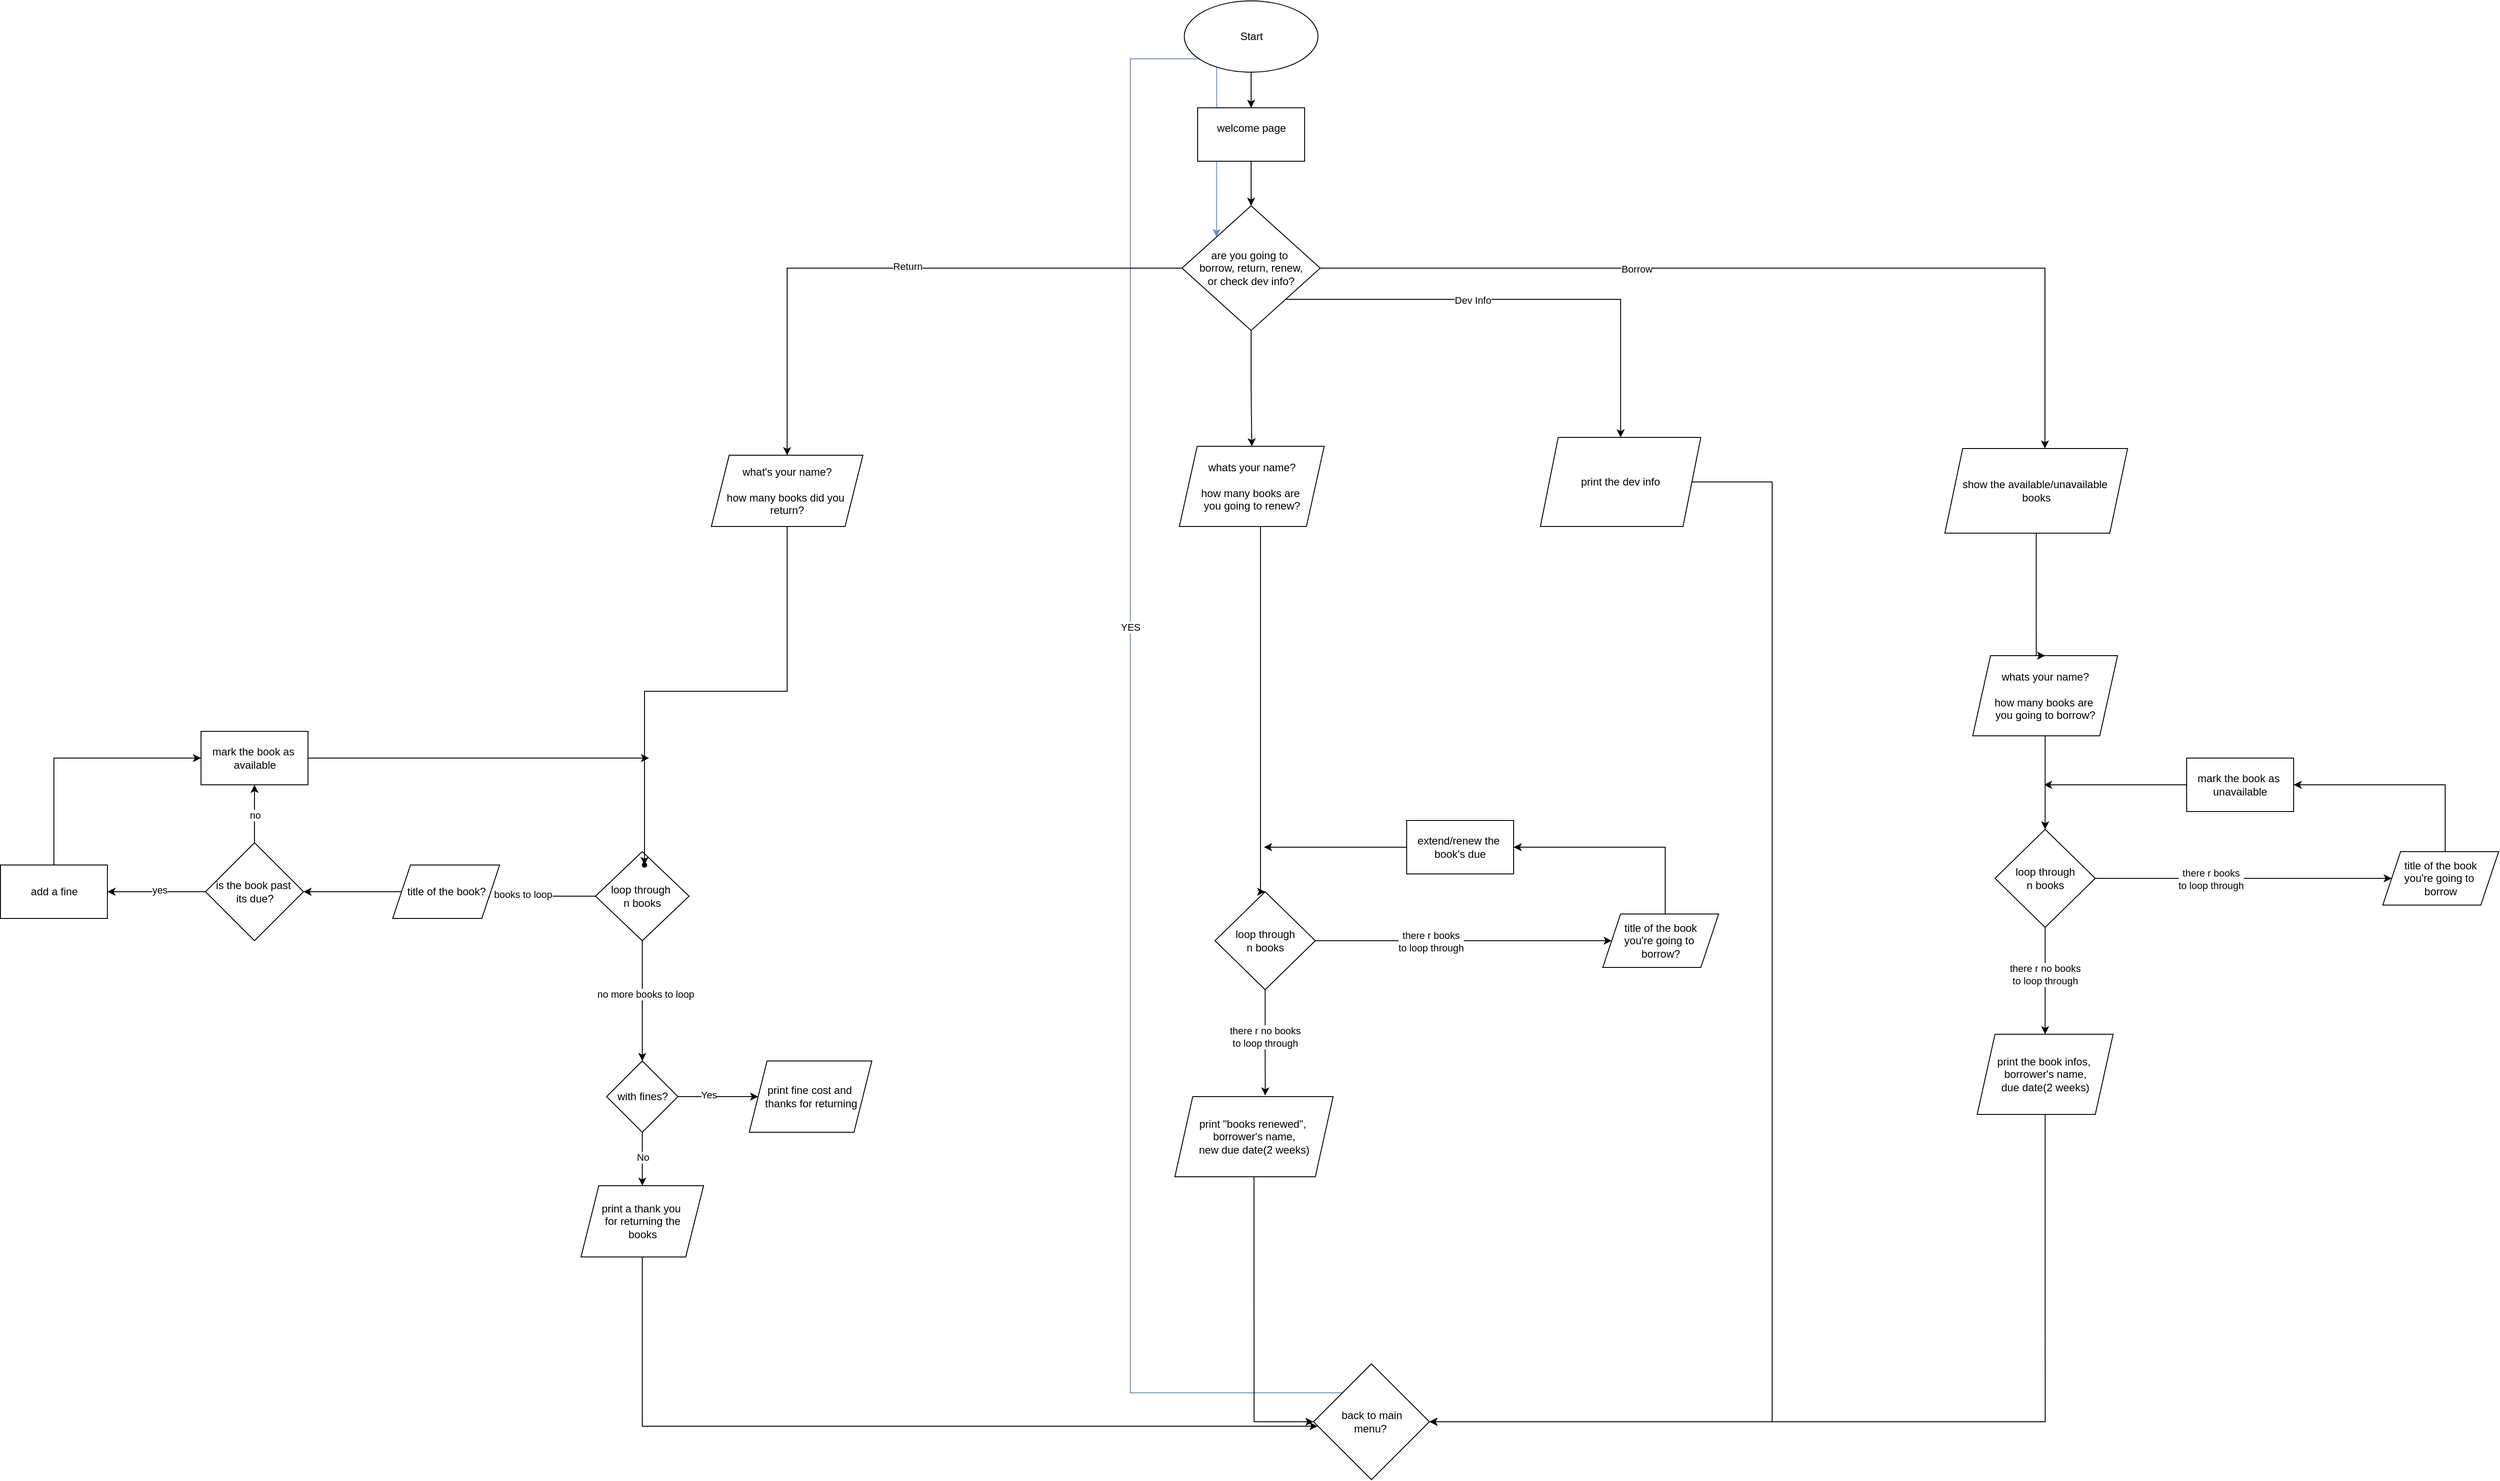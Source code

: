 <mxfile version="24.8.6">
  <diagram id="C5RBs43oDa-KdzZeNtuy" name="Page-1">
    <mxGraphModel dx="3377" dy="1335" grid="1" gridSize="10" guides="1" tooltips="1" connect="1" arrows="1" fold="1" page="1" pageScale="1" pageWidth="2000" pageHeight="2000" math="0" shadow="0">
      <root>
        <mxCell id="WIyWlLk6GJQsqaUBKTNV-0" />
        <mxCell id="WIyWlLk6GJQsqaUBKTNV-1" parent="WIyWlLk6GJQsqaUBKTNV-0" />
        <mxCell id="uknh44z36FIJ6mUrq49x-3" style="edgeStyle=orthogonalEdgeStyle;rounded=0;orthogonalLoop=1;jettySize=auto;html=1;exitX=0.5;exitY=1;exitDx=0;exitDy=0;entryX=1;entryY=0.5;entryDx=0;entryDy=0;" edge="1" parent="WIyWlLk6GJQsqaUBKTNV-1" source="SnbYtqvOmOJBrR4244Wj-64" target="ZPMYs9T44ztw_NbmAKCa-14">
          <mxGeometry relative="1" as="geometry">
            <Array as="points">
              <mxPoint x="2320" y="770" />
              <mxPoint x="2480" y="770" />
              <mxPoint x="2480" y="1825" />
            </Array>
          </mxGeometry>
        </mxCell>
        <mxCell id="uknh44z36FIJ6mUrq49x-0" style="edgeStyle=orthogonalEdgeStyle;rounded=0;orthogonalLoop=1;jettySize=auto;html=1;exitX=0.5;exitY=1;exitDx=0;exitDy=0;entryX=0.5;entryY=0;entryDx=0;entryDy=0;" edge="1" parent="WIyWlLk6GJQsqaUBKTNV-1" source="SnbYtqvOmOJBrR4244Wj-73" target="SnbYtqvOmOJBrR4244Wj-79">
          <mxGeometry relative="1" as="geometry">
            <Array as="points">
              <mxPoint x="1906" y="1230" />
            </Array>
          </mxGeometry>
        </mxCell>
        <mxCell id="ZPMYs9T44ztw_NbmAKCa-13" value="" style="group" parent="WIyWlLk6GJQsqaUBKTNV-1" vertex="1" connectable="0">
          <mxGeometry x="1810" y="1150" width="610" height="400" as="geometry" />
        </mxCell>
        <mxCell id="SnbYtqvOmOJBrR4244Wj-75" value="" style="edgeStyle=orthogonalEdgeStyle;rounded=0;orthogonalLoop=1;jettySize=auto;html=1;" parent="ZPMYs9T44ztw_NbmAKCa-13" source="SnbYtqvOmOJBrR4244Wj-79" target="SnbYtqvOmOJBrR4244Wj-81" edge="1">
          <mxGeometry relative="1" as="geometry" />
        </mxCell>
        <mxCell id="SnbYtqvOmOJBrR4244Wj-76" value="there r books&lt;div&gt;to loop through&lt;/div&gt;" style="edgeLabel;html=1;align=center;verticalAlign=middle;resizable=0;points=[];" parent="SnbYtqvOmOJBrR4244Wj-75" vertex="1" connectable="0">
          <mxGeometry x="-0.221" y="-1" relative="1" as="geometry">
            <mxPoint as="offset" />
          </mxGeometry>
        </mxCell>
        <mxCell id="SnbYtqvOmOJBrR4244Wj-77" value="" style="edgeStyle=orthogonalEdgeStyle;rounded=0;orthogonalLoop=1;jettySize=auto;html=1;entryX=0.571;entryY=-0.014;entryDx=0;entryDy=0;entryPerimeter=0;" parent="ZPMYs9T44ztw_NbmAKCa-13" source="SnbYtqvOmOJBrR4244Wj-79" target="SnbYtqvOmOJBrR4244Wj-82" edge="1">
          <mxGeometry relative="1" as="geometry">
            <mxPoint x="-72.455" y="285" as="targetPoint" />
          </mxGeometry>
        </mxCell>
        <mxCell id="SnbYtqvOmOJBrR4244Wj-78" value="there r no books&lt;div&gt;to loop through&lt;/div&gt;" style="edgeLabel;html=1;align=center;verticalAlign=middle;resizable=0;points=[];" parent="SnbYtqvOmOJBrR4244Wj-77" vertex="1" connectable="0">
          <mxGeometry x="-0.114" y="-1" relative="1" as="geometry">
            <mxPoint as="offset" />
          </mxGeometry>
        </mxCell>
        <mxCell id="SnbYtqvOmOJBrR4244Wj-79" value="loop through&lt;div&gt;n books&lt;/div&gt;" style="rhombus;whiteSpace=wrap;html=1;" parent="ZPMYs9T44ztw_NbmAKCa-13" vertex="1">
          <mxGeometry x="45" y="80" width="112.5" height="110" as="geometry" />
        </mxCell>
        <mxCell id="SnbYtqvOmOJBrR4244Wj-80" style="edgeStyle=orthogonalEdgeStyle;rounded=0;orthogonalLoop=1;jettySize=auto;html=1;exitX=0.5;exitY=0;exitDx=0;exitDy=0;entryX=1;entryY=0.5;entryDx=0;entryDy=0;" parent="ZPMYs9T44ztw_NbmAKCa-13" source="SnbYtqvOmOJBrR4244Wj-81" target="SnbYtqvOmOJBrR4244Wj-84" edge="1">
          <mxGeometry relative="1" as="geometry">
            <mxPoint x="-70" y="30" as="targetPoint" />
            <Array as="points">
              <mxPoint x="550" y="105" />
              <mxPoint x="550" y="30" />
            </Array>
          </mxGeometry>
        </mxCell>
        <mxCell id="SnbYtqvOmOJBrR4244Wj-81" value="title of the book&lt;div&gt;you&#39;re going to&amp;nbsp;&lt;/div&gt;&lt;div&gt;borrow?&lt;/div&gt;" style="shape=parallelogram;perimeter=parallelogramPerimeter;whiteSpace=wrap;html=1;fixedSize=1;" parent="ZPMYs9T44ztw_NbmAKCa-13" vertex="1">
          <mxGeometry x="480" y="105" width="130" height="60" as="geometry" />
        </mxCell>
        <mxCell id="SnbYtqvOmOJBrR4244Wj-82" value="print &quot;books renewed&quot;,&amp;nbsp;&lt;div&gt;borrower&#39;s name,&lt;/div&gt;&lt;div&gt;new due date(2 weeks)&lt;/div&gt;" style="shape=parallelogram;perimeter=parallelogramPerimeter;whiteSpace=wrap;html=1;fixedSize=1;" parent="ZPMYs9T44ztw_NbmAKCa-13" vertex="1">
          <mxGeometry y="310" width="177.5" height="90" as="geometry" />
        </mxCell>
        <mxCell id="SnbYtqvOmOJBrR4244Wj-83" style="edgeStyle=orthogonalEdgeStyle;rounded=0;orthogonalLoop=1;jettySize=auto;html=1;exitX=0;exitY=0.5;exitDx=0;exitDy=0;" parent="ZPMYs9T44ztw_NbmAKCa-13" source="SnbYtqvOmOJBrR4244Wj-84" edge="1">
          <mxGeometry relative="1" as="geometry">
            <mxPoint x="100" y="30" as="targetPoint" />
          </mxGeometry>
        </mxCell>
        <mxCell id="SnbYtqvOmOJBrR4244Wj-84" value="extend/renew the&amp;nbsp;&lt;div&gt;book&#39;s due&lt;/div&gt;" style="rounded=0;whiteSpace=wrap;html=1;" parent="ZPMYs9T44ztw_NbmAKCa-13" vertex="1">
          <mxGeometry x="260" width="120" height="60" as="geometry" />
        </mxCell>
        <mxCell id="ZPMYs9T44ztw_NbmAKCa-27" style="edgeStyle=orthogonalEdgeStyle;rounded=0;orthogonalLoop=1;jettySize=auto;html=1;exitX=0;exitY=0;exitDx=0;exitDy=0;entryX=0;entryY=0;entryDx=0;entryDy=0;fillColor=#dae8fc;strokeColor=#6c8ebf;" parent="WIyWlLk6GJQsqaUBKTNV-1" source="ZPMYs9T44ztw_NbmAKCa-14" target="SnbYtqvOmOJBrR4244Wj-5" edge="1">
          <mxGeometry relative="1" as="geometry">
            <Array as="points">
              <mxPoint x="1760" y="1793" />
              <mxPoint x="1760" y="295" />
            </Array>
          </mxGeometry>
        </mxCell>
        <mxCell id="ZPMYs9T44ztw_NbmAKCa-30" value="YES" style="edgeLabel;html=1;align=center;verticalAlign=middle;resizable=0;points=[];" parent="ZPMYs9T44ztw_NbmAKCa-27" vertex="1" connectable="0">
          <mxGeometry x="0.08" relative="1" as="geometry">
            <mxPoint as="offset" />
          </mxGeometry>
        </mxCell>
        <mxCell id="ZPMYs9T44ztw_NbmAKCa-14" value="back to main&lt;div&gt;menu?&amp;nbsp;&lt;/div&gt;" style="rhombus;whiteSpace=wrap;html=1;" parent="WIyWlLk6GJQsqaUBKTNV-1" vertex="1">
          <mxGeometry x="1965.5" y="1760" width="130" height="130" as="geometry" />
        </mxCell>
        <mxCell id="ZPMYs9T44ztw_NbmAKCa-34" value="" style="group" parent="WIyWlLk6GJQsqaUBKTNV-1" vertex="1" connectable="0">
          <mxGeometry x="492.5" y="1050" width="977.5" height="590" as="geometry" />
        </mxCell>
        <mxCell id="SnbYtqvOmOJBrR4244Wj-35" value="" style="edgeStyle=orthogonalEdgeStyle;rounded=0;orthogonalLoop=1;jettySize=auto;html=1;entryX=0;entryY=0.5;entryDx=0;entryDy=0;" parent="ZPMYs9T44ztw_NbmAKCa-34" source="SnbYtqvOmOJBrR4244Wj-32" target="SnbYtqvOmOJBrR4244Wj-48" edge="1">
          <mxGeometry relative="1" as="geometry">
            <mxPoint x="977.5" y="200" as="targetPoint" />
          </mxGeometry>
        </mxCell>
        <mxCell id="SnbYtqvOmOJBrR4244Wj-45" value="there r books to loop" style="edgeLabel;html=1;align=center;verticalAlign=middle;resizable=0;points=[];" parent="SnbYtqvOmOJBrR4244Wj-35" vertex="1" connectable="0">
          <mxGeometry x="-0.063" y="3" relative="1" as="geometry">
            <mxPoint as="offset" />
          </mxGeometry>
        </mxCell>
        <mxCell id="SnbYtqvOmOJBrR4244Wj-47" value="" style="edgeStyle=orthogonalEdgeStyle;rounded=0;orthogonalLoop=1;jettySize=auto;html=1;entryX=0.5;entryY=0;entryDx=0;entryDy=0;" parent="ZPMYs9T44ztw_NbmAKCa-34" source="SnbYtqvOmOJBrR4244Wj-32" target="SnbYtqvOmOJBrR4244Wj-53" edge="1">
          <mxGeometry relative="1" as="geometry" />
        </mxCell>
        <mxCell id="SnbYtqvOmOJBrR4244Wj-50" value="no more books to loop" style="edgeLabel;html=1;align=center;verticalAlign=middle;resizable=0;points=[];" parent="SnbYtqvOmOJBrR4244Wj-47" vertex="1" connectable="0">
          <mxGeometry x="-0.134" y="3" relative="1" as="geometry">
            <mxPoint y="1" as="offset" />
          </mxGeometry>
        </mxCell>
        <mxCell id="SnbYtqvOmOJBrR4244Wj-32" value="loop through&amp;nbsp;&lt;div&gt;n books&lt;/div&gt;" style="rhombus;whiteSpace=wrap;html=1;" parent="ZPMYs9T44ztw_NbmAKCa-34" vertex="1">
          <mxGeometry x="667.5" y="135" width="105" height="100" as="geometry" />
        </mxCell>
        <mxCell id="SnbYtqvOmOJBrR4244Wj-38" value="" style="edgeStyle=orthogonalEdgeStyle;rounded=0;orthogonalLoop=1;jettySize=auto;html=1;" parent="ZPMYs9T44ztw_NbmAKCa-34" source="SnbYtqvOmOJBrR4244Wj-36" target="SnbYtqvOmOJBrR4244Wj-37" edge="1">
          <mxGeometry relative="1" as="geometry" />
        </mxCell>
        <mxCell id="SnbYtqvOmOJBrR4244Wj-51" value="yes" style="edgeLabel;html=1;align=center;verticalAlign=middle;resizable=0;points=[];" parent="SnbYtqvOmOJBrR4244Wj-38" vertex="1" connectable="0">
          <mxGeometry x="-0.059" y="-2" relative="1" as="geometry">
            <mxPoint as="offset" />
          </mxGeometry>
        </mxCell>
        <mxCell id="SnbYtqvOmOJBrR4244Wj-43" style="edgeStyle=orthogonalEdgeStyle;rounded=0;orthogonalLoop=1;jettySize=auto;html=1;exitX=0.5;exitY=0;exitDx=0;exitDy=0;entryX=0.5;entryY=1;entryDx=0;entryDy=0;" parent="ZPMYs9T44ztw_NbmAKCa-34" source="SnbYtqvOmOJBrR4244Wj-36" target="SnbYtqvOmOJBrR4244Wj-39" edge="1">
          <mxGeometry relative="1" as="geometry" />
        </mxCell>
        <mxCell id="SnbYtqvOmOJBrR4244Wj-52" value="no" style="edgeLabel;html=1;align=center;verticalAlign=middle;resizable=0;points=[];" parent="SnbYtqvOmOJBrR4244Wj-43" vertex="1" connectable="0">
          <mxGeometry x="-0.024" relative="1" as="geometry">
            <mxPoint as="offset" />
          </mxGeometry>
        </mxCell>
        <mxCell id="SnbYtqvOmOJBrR4244Wj-36" value="is the book past&amp;nbsp;&lt;div&gt;its due?&lt;/div&gt;" style="rhombus;whiteSpace=wrap;html=1;" parent="ZPMYs9T44ztw_NbmAKCa-34" vertex="1">
          <mxGeometry x="230" y="125" width="110" height="110" as="geometry" />
        </mxCell>
        <mxCell id="SnbYtqvOmOJBrR4244Wj-42" style="edgeStyle=orthogonalEdgeStyle;rounded=0;orthogonalLoop=1;jettySize=auto;html=1;exitX=0.5;exitY=0;exitDx=0;exitDy=0;entryX=0;entryY=0.5;entryDx=0;entryDy=0;" parent="ZPMYs9T44ztw_NbmAKCa-34" source="SnbYtqvOmOJBrR4244Wj-37" target="SnbYtqvOmOJBrR4244Wj-39" edge="1">
          <mxGeometry relative="1" as="geometry">
            <mxPoint x="1147.5" y="30" as="targetPoint" />
          </mxGeometry>
        </mxCell>
        <mxCell id="SnbYtqvOmOJBrR4244Wj-37" value="add a fine" style="whiteSpace=wrap;html=1;" parent="ZPMYs9T44ztw_NbmAKCa-34" vertex="1">
          <mxGeometry y="150" width="120" height="60" as="geometry" />
        </mxCell>
        <mxCell id="SnbYtqvOmOJBrR4244Wj-44" style="edgeStyle=orthogonalEdgeStyle;rounded=0;orthogonalLoop=1;jettySize=auto;html=1;exitX=1;exitY=0.5;exitDx=0;exitDy=0;" parent="ZPMYs9T44ztw_NbmAKCa-34" source="SnbYtqvOmOJBrR4244Wj-39" edge="1">
          <mxGeometry relative="1" as="geometry">
            <mxPoint x="727.5" y="30" as="targetPoint" />
          </mxGeometry>
        </mxCell>
        <mxCell id="SnbYtqvOmOJBrR4244Wj-39" value="mark the book as&amp;nbsp;&lt;div&gt;available&lt;/div&gt;" style="rounded=0;whiteSpace=wrap;html=1;" parent="ZPMYs9T44ztw_NbmAKCa-34" vertex="1">
          <mxGeometry x="225" width="120" height="60" as="geometry" />
        </mxCell>
        <mxCell id="uknh44z36FIJ6mUrq49x-6" style="edgeStyle=orthogonalEdgeStyle;rounded=0;orthogonalLoop=1;jettySize=auto;html=1;exitX=0.5;exitY=1;exitDx=0;exitDy=0;" edge="1" parent="ZPMYs9T44ztw_NbmAKCa-34" source="SnbYtqvOmOJBrR4244Wj-46">
          <mxGeometry relative="1" as="geometry">
            <mxPoint x="1477.5" y="780" as="targetPoint" />
            <Array as="points">
              <mxPoint x="720" y="780" />
            </Array>
          </mxGeometry>
        </mxCell>
        <mxCell id="SnbYtqvOmOJBrR4244Wj-46" value="print a thank you&amp;nbsp;&lt;div&gt;for returning the&lt;/div&gt;&lt;div&gt;books&lt;/div&gt;" style="shape=parallelogram;perimeter=parallelogramPerimeter;whiteSpace=wrap;html=1;fixedSize=1;" parent="ZPMYs9T44ztw_NbmAKCa-34" vertex="1">
          <mxGeometry x="651.25" y="510" width="137.5" height="80" as="geometry" />
        </mxCell>
        <mxCell id="SnbYtqvOmOJBrR4244Wj-49" value="" style="edgeStyle=orthogonalEdgeStyle;rounded=0;orthogonalLoop=1;jettySize=auto;html=1;" parent="ZPMYs9T44ztw_NbmAKCa-34" source="SnbYtqvOmOJBrR4244Wj-48" target="SnbYtqvOmOJBrR4244Wj-36" edge="1">
          <mxGeometry relative="1" as="geometry" />
        </mxCell>
        <mxCell id="SnbYtqvOmOJBrR4244Wj-48" value="title of the book?" style="shape=parallelogram;perimeter=parallelogramPerimeter;whiteSpace=wrap;html=1;fixedSize=1;" parent="ZPMYs9T44ztw_NbmAKCa-34" vertex="1">
          <mxGeometry x="440" y="150" width="120" height="60" as="geometry" />
        </mxCell>
        <mxCell id="SnbYtqvOmOJBrR4244Wj-56" value="" style="edgeStyle=orthogonalEdgeStyle;rounded=0;orthogonalLoop=1;jettySize=auto;html=1;" parent="ZPMYs9T44ztw_NbmAKCa-34" source="SnbYtqvOmOJBrR4244Wj-53" target="SnbYtqvOmOJBrR4244Wj-46" edge="1">
          <mxGeometry relative="1" as="geometry" />
        </mxCell>
        <mxCell id="SnbYtqvOmOJBrR4244Wj-62" value="No" style="edgeLabel;html=1;align=center;verticalAlign=middle;resizable=0;points=[];" parent="SnbYtqvOmOJBrR4244Wj-56" vertex="1" connectable="0">
          <mxGeometry x="-0.067" relative="1" as="geometry">
            <mxPoint as="offset" />
          </mxGeometry>
        </mxCell>
        <mxCell id="SnbYtqvOmOJBrR4244Wj-59" value="" style="edgeStyle=orthogonalEdgeStyle;rounded=0;orthogonalLoop=1;jettySize=auto;html=1;" parent="ZPMYs9T44ztw_NbmAKCa-34" source="SnbYtqvOmOJBrR4244Wj-53" target="SnbYtqvOmOJBrR4244Wj-58" edge="1">
          <mxGeometry relative="1" as="geometry" />
        </mxCell>
        <mxCell id="SnbYtqvOmOJBrR4244Wj-60" value="Yes" style="edgeLabel;html=1;align=center;verticalAlign=middle;resizable=0;points=[];" parent="SnbYtqvOmOJBrR4244Wj-59" vertex="1" connectable="0">
          <mxGeometry x="-0.242" y="2" relative="1" as="geometry">
            <mxPoint as="offset" />
          </mxGeometry>
        </mxCell>
        <mxCell id="SnbYtqvOmOJBrR4244Wj-53" value="with fines?" style="rhombus;whiteSpace=wrap;html=1;" parent="ZPMYs9T44ztw_NbmAKCa-34" vertex="1">
          <mxGeometry x="680" y="370" width="80" height="80" as="geometry" />
        </mxCell>
        <mxCell id="SnbYtqvOmOJBrR4244Wj-58" value="print fine cost and&amp;nbsp;&lt;div&gt;thanks for returning&lt;/div&gt;" style="shape=parallelogram;perimeter=parallelogramPerimeter;whiteSpace=wrap;html=1;fixedSize=1;" parent="ZPMYs9T44ztw_NbmAKCa-34" vertex="1">
          <mxGeometry x="840" y="370" width="137.5" height="80" as="geometry" />
        </mxCell>
        <mxCell id="ZPMYs9T44ztw_NbmAKCa-18" value="" style="shape=waypoint;sketch=0;size=6;pointerEvents=1;points=[];fillColor=default;resizable=0;rotatable=0;perimeter=centerPerimeter;snapToPoint=1;" parent="ZPMYs9T44ztw_NbmAKCa-34" vertex="1">
          <mxGeometry x="712.5" y="140" width="20" height="20" as="geometry" />
        </mxCell>
        <mxCell id="SnbYtqvOmOJBrR4244Wj-17" value="" style="edgeStyle=orthogonalEdgeStyle;rounded=0;orthogonalLoop=1;jettySize=auto;html=1;" parent="WIyWlLk6GJQsqaUBKTNV-1" source="SnbYtqvOmOJBrR4244Wj-14" target="SnbYtqvOmOJBrR4244Wj-16" edge="1">
          <mxGeometry relative="1" as="geometry" />
        </mxCell>
        <mxCell id="SnbYtqvOmOJBrR4244Wj-14" value="&lt;div&gt;whats your name?&lt;/div&gt;&lt;div&gt;&lt;br&gt;&lt;/div&gt;how many books are&amp;nbsp;&lt;div&gt;you going to borrow?&lt;/div&gt;" style="shape=parallelogram;perimeter=parallelogramPerimeter;whiteSpace=wrap;html=1;fixedSize=1;" parent="WIyWlLk6GJQsqaUBKTNV-1" vertex="1">
          <mxGeometry x="2705" y="965" width="162.5" height="90" as="geometry" />
        </mxCell>
        <mxCell id="uknh44z36FIJ6mUrq49x-1" style="edgeStyle=orthogonalEdgeStyle;rounded=0;orthogonalLoop=1;jettySize=auto;html=1;exitX=0.5;exitY=1;exitDx=0;exitDy=0;entryX=0.5;entryY=0;entryDx=0;entryDy=0;" edge="1" parent="WIyWlLk6GJQsqaUBKTNV-1" source="SnbYtqvOmOJBrR4244Wj-15" target="SnbYtqvOmOJBrR4244Wj-14">
          <mxGeometry relative="1" as="geometry">
            <Array as="points">
              <mxPoint x="2776" y="965" />
            </Array>
          </mxGeometry>
        </mxCell>
        <mxCell id="SnbYtqvOmOJBrR4244Wj-21" value="" style="edgeStyle=orthogonalEdgeStyle;rounded=0;orthogonalLoop=1;jettySize=auto;html=1;" parent="WIyWlLk6GJQsqaUBKTNV-1" source="SnbYtqvOmOJBrR4244Wj-16" target="SnbYtqvOmOJBrR4244Wj-20" edge="1">
          <mxGeometry relative="1" as="geometry" />
        </mxCell>
        <mxCell id="SnbYtqvOmOJBrR4244Wj-23" value="there r books&lt;div&gt;to loop through&lt;/div&gt;" style="edgeLabel;html=1;align=center;verticalAlign=middle;resizable=0;points=[];" parent="SnbYtqvOmOJBrR4244Wj-21" vertex="1" connectable="0">
          <mxGeometry x="-0.221" y="-1" relative="1" as="geometry">
            <mxPoint as="offset" />
          </mxGeometry>
        </mxCell>
        <mxCell id="SnbYtqvOmOJBrR4244Wj-25" value="" style="edgeStyle=orthogonalEdgeStyle;rounded=0;orthogonalLoop=1;jettySize=auto;html=1;entryX=0.5;entryY=0;entryDx=0;entryDy=0;" parent="WIyWlLk6GJQsqaUBKTNV-1" source="SnbYtqvOmOJBrR4244Wj-16" target="SnbYtqvOmOJBrR4244Wj-27" edge="1">
          <mxGeometry relative="1" as="geometry">
            <mxPoint x="2612.545" y="1365" as="targetPoint" />
          </mxGeometry>
        </mxCell>
        <mxCell id="SnbYtqvOmOJBrR4244Wj-26" value="there r no books&lt;div&gt;to loop through&lt;/div&gt;" style="edgeLabel;html=1;align=center;verticalAlign=middle;resizable=0;points=[];" parent="SnbYtqvOmOJBrR4244Wj-25" vertex="1" connectable="0">
          <mxGeometry x="-0.114" y="-1" relative="1" as="geometry">
            <mxPoint as="offset" />
          </mxGeometry>
        </mxCell>
        <mxCell id="SnbYtqvOmOJBrR4244Wj-16" value="loop through&lt;div&gt;n books&lt;/div&gt;" style="rhombus;whiteSpace=wrap;html=1;" parent="WIyWlLk6GJQsqaUBKTNV-1" vertex="1">
          <mxGeometry x="2730" y="1160" width="112.5" height="110" as="geometry" />
        </mxCell>
        <mxCell id="SnbYtqvOmOJBrR4244Wj-22" style="edgeStyle=orthogonalEdgeStyle;rounded=0;orthogonalLoop=1;jettySize=auto;html=1;exitX=0.5;exitY=0;exitDx=0;exitDy=0;entryX=1;entryY=0.5;entryDx=0;entryDy=0;" parent="WIyWlLk6GJQsqaUBKTNV-1" source="SnbYtqvOmOJBrR4244Wj-20" target="SnbYtqvOmOJBrR4244Wj-40" edge="1">
          <mxGeometry relative="1" as="geometry">
            <mxPoint x="2615" y="1110" as="targetPoint" />
            <Array as="points">
              <mxPoint x="3235" y="1185" />
              <mxPoint x="3235" y="1110" />
            </Array>
          </mxGeometry>
        </mxCell>
        <mxCell id="SnbYtqvOmOJBrR4244Wj-20" value="title of the book&lt;div&gt;you&#39;re going to&amp;nbsp;&lt;/div&gt;&lt;div&gt;borrow&lt;/div&gt;" style="shape=parallelogram;perimeter=parallelogramPerimeter;whiteSpace=wrap;html=1;fixedSize=1;" parent="WIyWlLk6GJQsqaUBKTNV-1" vertex="1">
          <mxGeometry x="3165" y="1185" width="130" height="60" as="geometry" />
        </mxCell>
        <mxCell id="uknh44z36FIJ6mUrq49x-4" style="edgeStyle=orthogonalEdgeStyle;rounded=0;orthogonalLoop=1;jettySize=auto;html=1;exitX=0.5;exitY=1;exitDx=0;exitDy=0;entryX=1;entryY=0.5;entryDx=0;entryDy=0;" edge="1" parent="WIyWlLk6GJQsqaUBKTNV-1" source="SnbYtqvOmOJBrR4244Wj-27" target="ZPMYs9T44ztw_NbmAKCa-14">
          <mxGeometry relative="1" as="geometry" />
        </mxCell>
        <mxCell id="SnbYtqvOmOJBrR4244Wj-27" value="print the book infos,&amp;nbsp;&lt;div&gt;borrower&#39;s name,&lt;/div&gt;&lt;div&gt;due date(2 weeks)&lt;/div&gt;" style="shape=parallelogram;perimeter=parallelogramPerimeter;whiteSpace=wrap;html=1;fixedSize=1;" parent="WIyWlLk6GJQsqaUBKTNV-1" vertex="1">
          <mxGeometry x="2710" y="1390" width="152.5" height="90" as="geometry" />
        </mxCell>
        <mxCell id="SnbYtqvOmOJBrR4244Wj-41" style="edgeStyle=orthogonalEdgeStyle;rounded=0;orthogonalLoop=1;jettySize=auto;html=1;exitX=0;exitY=0.5;exitDx=0;exitDy=0;" parent="WIyWlLk6GJQsqaUBKTNV-1" source="SnbYtqvOmOJBrR4244Wj-40" edge="1">
          <mxGeometry relative="1" as="geometry">
            <mxPoint x="2785" y="1110" as="targetPoint" />
          </mxGeometry>
        </mxCell>
        <mxCell id="SnbYtqvOmOJBrR4244Wj-40" value="mark the book as&amp;nbsp;&lt;div&gt;unavailable&lt;/div&gt;" style="rounded=0;whiteSpace=wrap;html=1;" parent="WIyWlLk6GJQsqaUBKTNV-1" vertex="1">
          <mxGeometry x="2945" y="1080" width="120" height="60" as="geometry" />
        </mxCell>
        <mxCell id="uknh44z36FIJ6mUrq49x-2" style="edgeStyle=orthogonalEdgeStyle;rounded=0;orthogonalLoop=1;jettySize=auto;html=1;exitX=0.5;exitY=1;exitDx=0;exitDy=0;entryX=0.436;entryY=0.032;entryDx=0;entryDy=0;entryPerimeter=0;" edge="1" parent="WIyWlLk6GJQsqaUBKTNV-1" source="SnbYtqvOmOJBrR4244Wj-29" target="ZPMYs9T44ztw_NbmAKCa-18">
          <mxGeometry relative="1" as="geometry" />
        </mxCell>
        <mxCell id="uknh44z36FIJ6mUrq49x-5" style="edgeStyle=orthogonalEdgeStyle;rounded=0;orthogonalLoop=1;jettySize=auto;html=1;exitX=0.5;exitY=1;exitDx=0;exitDy=0;entryX=0;entryY=0.5;entryDx=0;entryDy=0;" edge="1" parent="WIyWlLk6GJQsqaUBKTNV-1" source="SnbYtqvOmOJBrR4244Wj-82" target="ZPMYs9T44ztw_NbmAKCa-14">
          <mxGeometry relative="1" as="geometry" />
        </mxCell>
        <mxCell id="uknh44z36FIJ6mUrq49x-7" value="" style="group" vertex="1" connectable="0" parent="WIyWlLk6GJQsqaUBKTNV-1">
          <mxGeometry x="1290" y="230" width="1588.75" height="597.5" as="geometry" />
        </mxCell>
        <mxCell id="SnbYtqvOmOJBrR4244Wj-30" value="" style="edgeStyle=orthogonalEdgeStyle;rounded=0;orthogonalLoop=1;jettySize=auto;html=1;" parent="uknh44z36FIJ6mUrq49x-7" source="SnbYtqvOmOJBrR4244Wj-5" target="SnbYtqvOmOJBrR4244Wj-29" edge="1">
          <mxGeometry relative="1" as="geometry" />
        </mxCell>
        <mxCell id="SnbYtqvOmOJBrR4244Wj-31" value="Return" style="edgeLabel;html=1;align=center;verticalAlign=middle;resizable=0;points=[];" parent="SnbYtqvOmOJBrR4244Wj-30" vertex="1" connectable="0">
          <mxGeometry x="-0.055" y="-2" relative="1" as="geometry">
            <mxPoint as="offset" />
          </mxGeometry>
        </mxCell>
        <mxCell id="SnbYtqvOmOJBrR4244Wj-9" value="" style="edgeStyle=orthogonalEdgeStyle;rounded=0;orthogonalLoop=1;jettySize=auto;html=1;" parent="uknh44z36FIJ6mUrq49x-7" source="SnbYtqvOmOJBrR4244Wj-5" target="SnbYtqvOmOJBrR4244Wj-15" edge="1">
          <mxGeometry relative="1" as="geometry">
            <mxPoint x="472.5" y="390" as="targetPoint" />
            <Array as="points">
              <mxPoint x="1496" y="300" />
            </Array>
          </mxGeometry>
        </mxCell>
        <mxCell id="SnbYtqvOmOJBrR4244Wj-10" value="Borrow" style="edgeLabel;html=1;align=center;verticalAlign=middle;resizable=0;points=[];" parent="SnbYtqvOmOJBrR4244Wj-9" vertex="1" connectable="0">
          <mxGeometry x="-0.302" y="-1" relative="1" as="geometry">
            <mxPoint as="offset" />
          </mxGeometry>
        </mxCell>
        <mxCell id="SnbYtqvOmOJBrR4244Wj-63" style="edgeStyle=orthogonalEdgeStyle;rounded=0;orthogonalLoop=1;jettySize=auto;html=1;exitX=1;exitY=1;exitDx=0;exitDy=0;entryX=0.5;entryY=0;entryDx=0;entryDy=0;" parent="uknh44z36FIJ6mUrq49x-7" source="SnbYtqvOmOJBrR4244Wj-5" target="SnbYtqvOmOJBrR4244Wj-64" edge="1">
          <mxGeometry relative="1" as="geometry">
            <mxPoint x="745" y="892.27" as="targetPoint" />
          </mxGeometry>
        </mxCell>
        <mxCell id="SnbYtqvOmOJBrR4244Wj-66" value="Dev Info" style="edgeLabel;html=1;align=center;verticalAlign=middle;resizable=0;points=[];" parent="SnbYtqvOmOJBrR4244Wj-63" vertex="1" connectable="0">
          <mxGeometry x="-0.21" y="-1" relative="1" as="geometry">
            <mxPoint as="offset" />
          </mxGeometry>
        </mxCell>
        <mxCell id="SnbYtqvOmOJBrR4244Wj-29" value="what&#39;s your name?&lt;div&gt;&lt;br&gt;&lt;div&gt;how many books did you&amp;nbsp;&lt;/div&gt;&lt;div&gt;return?&lt;/div&gt;&lt;/div&gt;" style="shape=parallelogram;perimeter=parallelogramPerimeter;whiteSpace=wrap;html=1;fixedSize=1;" parent="uknh44z36FIJ6mUrq49x-7" vertex="1">
          <mxGeometry y="510" width="170" height="80" as="geometry" />
        </mxCell>
        <mxCell id="SnbYtqvOmOJBrR4244Wj-64" value="print the dev info" style="shape=parallelogram;perimeter=parallelogramPerimeter;whiteSpace=wrap;html=1;fixedSize=1;" parent="uknh44z36FIJ6mUrq49x-7" vertex="1">
          <mxGeometry x="930" y="490" width="180" height="100" as="geometry" />
        </mxCell>
        <mxCell id="SnbYtqvOmOJBrR4244Wj-73" value="&lt;div&gt;whats your name?&lt;/div&gt;&lt;div&gt;&lt;br&gt;&lt;/div&gt;how many books are&amp;nbsp;&lt;div&gt;you going to renew?&lt;/div&gt;" style="shape=parallelogram;perimeter=parallelogramPerimeter;whiteSpace=wrap;html=1;fixedSize=1;" parent="uknh44z36FIJ6mUrq49x-7" vertex="1">
          <mxGeometry x="525" y="500" width="162.5" height="90" as="geometry" />
        </mxCell>
        <mxCell id="SnbYtqvOmOJBrR4244Wj-4" value="" style="edgeStyle=orthogonalEdgeStyle;rounded=0;orthogonalLoop=1;jettySize=auto;html=1;" parent="uknh44z36FIJ6mUrq49x-7" source="SnbYtqvOmOJBrR4244Wj-0" target="SnbYtqvOmOJBrR4244Wj-2" edge="1">
          <mxGeometry relative="1" as="geometry" />
        </mxCell>
        <mxCell id="SnbYtqvOmOJBrR4244Wj-0" value="Start" style="ellipse;whiteSpace=wrap;html=1;" parent="uknh44z36FIJ6mUrq49x-7" vertex="1">
          <mxGeometry x="530.5" width="150" height="80" as="geometry" />
        </mxCell>
        <mxCell id="SnbYtqvOmOJBrR4244Wj-6" value="" style="edgeStyle=orthogonalEdgeStyle;rounded=0;orthogonalLoop=1;jettySize=auto;html=1;" parent="uknh44z36FIJ6mUrq49x-7" source="SnbYtqvOmOJBrR4244Wj-2" target="SnbYtqvOmOJBrR4244Wj-5" edge="1">
          <mxGeometry relative="1" as="geometry" />
        </mxCell>
        <mxCell id="SnbYtqvOmOJBrR4244Wj-2" value="welcome page&lt;div&gt;&lt;br&gt;&lt;/div&gt;" style="rounded=0;whiteSpace=wrap;html=1;" parent="uknh44z36FIJ6mUrq49x-7" vertex="1">
          <mxGeometry x="545.5" y="120" width="120" height="60" as="geometry" />
        </mxCell>
        <mxCell id="ZPMYs9T44ztw_NbmAKCa-17" value="" style="edgeStyle=orthogonalEdgeStyle;rounded=0;orthogonalLoop=1;jettySize=auto;html=1;" parent="uknh44z36FIJ6mUrq49x-7" source="SnbYtqvOmOJBrR4244Wj-5" target="SnbYtqvOmOJBrR4244Wj-73" edge="1">
          <mxGeometry relative="1" as="geometry" />
        </mxCell>
        <mxCell id="SnbYtqvOmOJBrR4244Wj-5" value="are you going to&amp;nbsp;&lt;div&gt;borrow,&amp;nbsp;&lt;span style=&quot;background-color: initial;&quot;&gt;return, renew,&lt;/span&gt;&lt;/div&gt;&lt;div&gt;&lt;span style=&quot;background-color: initial;&quot;&gt;or check dev info?&lt;/span&gt;&lt;/div&gt;" style="rhombus;whiteSpace=wrap;html=1;" parent="uknh44z36FIJ6mUrq49x-7" vertex="1">
          <mxGeometry x="528" y="230" width="155" height="140" as="geometry" />
        </mxCell>
        <mxCell id="SnbYtqvOmOJBrR4244Wj-15" value="show the available/unavailable&amp;nbsp;&lt;div&gt;books&lt;/div&gt;" style="shape=parallelogram;perimeter=parallelogramPerimeter;whiteSpace=wrap;html=1;fixedSize=1;" parent="uknh44z36FIJ6mUrq49x-7" vertex="1">
          <mxGeometry x="1383.75" y="502.5" width="205" height="95" as="geometry" />
        </mxCell>
      </root>
    </mxGraphModel>
  </diagram>
</mxfile>
